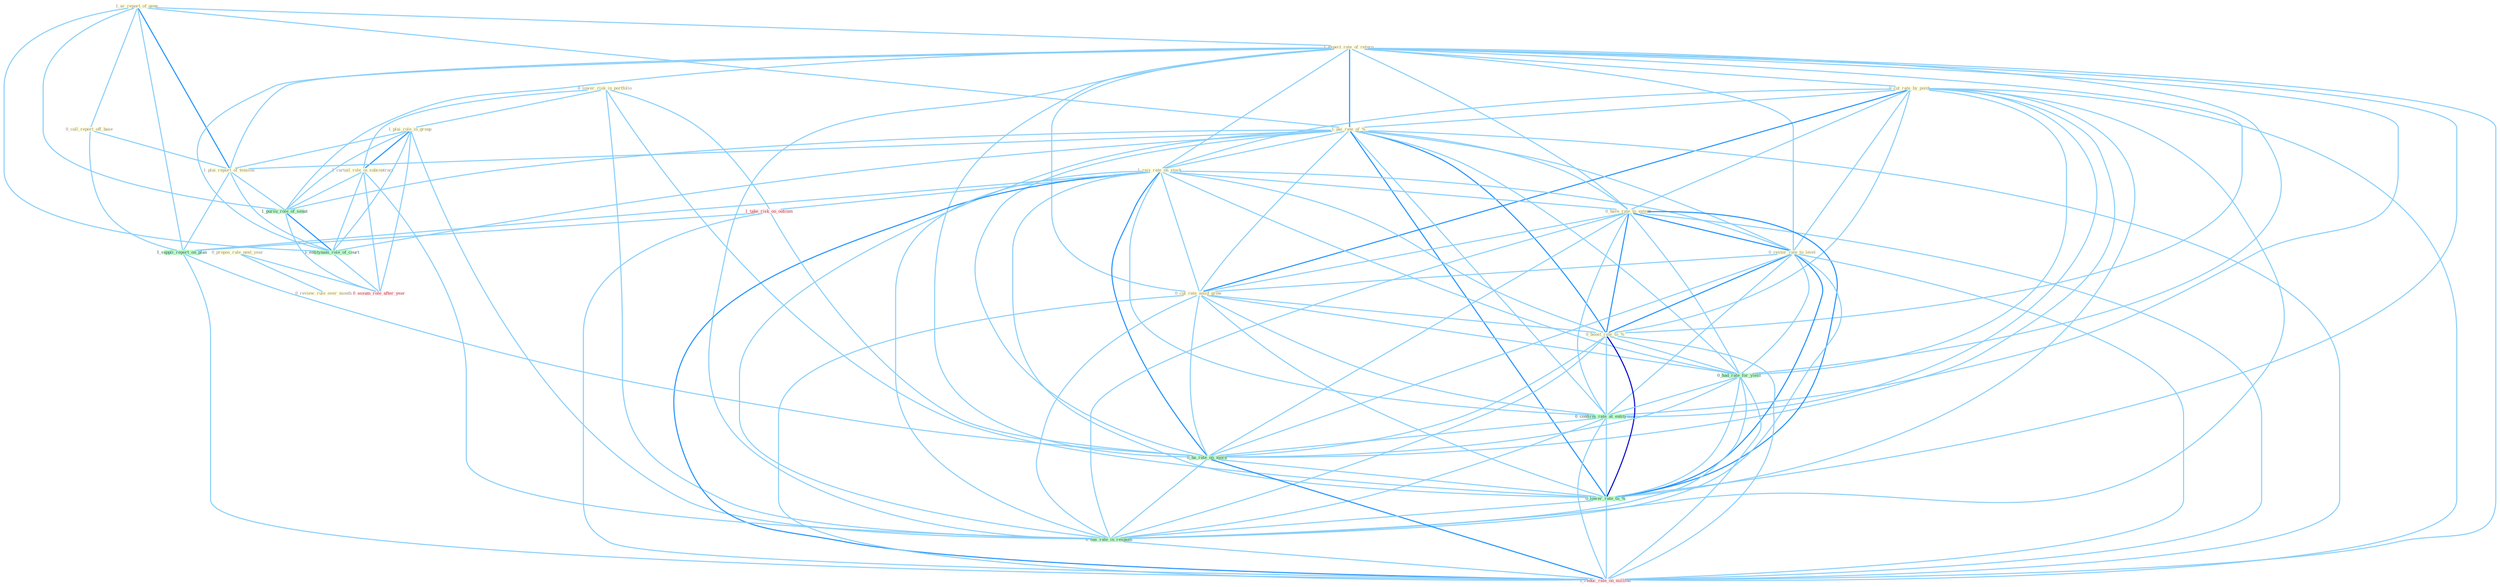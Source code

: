 Graph G{ 
    node
    [shape=polygon,style=filled,width=.5,height=.06,color="#BDFCC9",fixedsize=true,fontsize=4,
    fontcolor="#2f4f4f"];
    {node
    [color="#ffffe0", fontcolor="#8b7d6b"] "1_ar_report_of_gene " "0_call_report_off_base " "1_expect_rate_of_return " "0_cut_rate_by_point " "0_propos_rule_next_year " "0_lower_risk_in_portfolio " "1_plai_role_in_group " "1_pai_rate_of_% " "1_rais_rate_on_stock " "0_review_rule_over_month " "0_have_rate_to_extent " "0_restor_rate_to_level " "1_curtail_role_in_subcontract " "0_cut_rate_amid_grow " "0_boost_rate_to_% " "1_plai_report_of_tension "}
{node [color="#fff0f5", fontcolor="#b22222"] "1_take_risk_on_outcom " "1_reduc_rate_on_million " "0_assum_role_after_year "}
edge [color="#B0E2FF"];

	"1_ar_report_of_gene " -- "0_call_report_off_base " [w="1", color="#87cefa" ];
	"1_ar_report_of_gene " -- "1_expect_rate_of_return " [w="1", color="#87cefa" ];
	"1_ar_report_of_gene " -- "1_pai_rate_of_% " [w="1", color="#87cefa" ];
	"1_ar_report_of_gene " -- "1_plai_report_of_tension " [w="2", color="#1e90ff" , len=0.8];
	"1_ar_report_of_gene " -- "1_pursu_role_of_senat " [w="1", color="#87cefa" ];
	"1_ar_report_of_gene " -- "1_suppli_report_on_plan " [w="1", color="#87cefa" ];
	"1_ar_report_of_gene " -- "1_entitynam_role_of_court " [w="1", color="#87cefa" ];
	"0_call_report_off_base " -- "1_plai_report_of_tension " [w="1", color="#87cefa" ];
	"0_call_report_off_base " -- "1_suppli_report_on_plan " [w="1", color="#87cefa" ];
	"1_expect_rate_of_return " -- "0_cut_rate_by_point " [w="1", color="#87cefa" ];
	"1_expect_rate_of_return " -- "1_pai_rate_of_% " [w="2", color="#1e90ff" , len=0.8];
	"1_expect_rate_of_return " -- "1_rais_rate_on_stock " [w="1", color="#87cefa" ];
	"1_expect_rate_of_return " -- "0_have_rate_to_extent " [w="1", color="#87cefa" ];
	"1_expect_rate_of_return " -- "0_restor_rate_to_level " [w="1", color="#87cefa" ];
	"1_expect_rate_of_return " -- "0_cut_rate_amid_grow " [w="1", color="#87cefa" ];
	"1_expect_rate_of_return " -- "0_boost_rate_to_% " [w="1", color="#87cefa" ];
	"1_expect_rate_of_return " -- "1_plai_report_of_tension " [w="1", color="#87cefa" ];
	"1_expect_rate_of_return " -- "1_pursu_role_of_senat " [w="1", color="#87cefa" ];
	"1_expect_rate_of_return " -- "0_had_rate_for_yield " [w="1", color="#87cefa" ];
	"1_expect_rate_of_return " -- "0_confirm_rate_at_entitynam " [w="1", color="#87cefa" ];
	"1_expect_rate_of_return " -- "0_ha_rate_on_morn " [w="1", color="#87cefa" ];
	"1_expect_rate_of_return " -- "1_entitynam_role_of_court " [w="1", color="#87cefa" ];
	"1_expect_rate_of_return " -- "0_lower_rate_to_% " [w="1", color="#87cefa" ];
	"1_expect_rate_of_return " -- "0_eas_rate_in_respons " [w="1", color="#87cefa" ];
	"1_expect_rate_of_return " -- "1_reduc_rate_on_million " [w="1", color="#87cefa" ];
	"0_cut_rate_by_point " -- "1_pai_rate_of_% " [w="1", color="#87cefa" ];
	"0_cut_rate_by_point " -- "1_rais_rate_on_stock " [w="1", color="#87cefa" ];
	"0_cut_rate_by_point " -- "0_have_rate_to_extent " [w="1", color="#87cefa" ];
	"0_cut_rate_by_point " -- "0_restor_rate_to_level " [w="1", color="#87cefa" ];
	"0_cut_rate_by_point " -- "0_cut_rate_amid_grow " [w="2", color="#1e90ff" , len=0.8];
	"0_cut_rate_by_point " -- "0_boost_rate_to_% " [w="1", color="#87cefa" ];
	"0_cut_rate_by_point " -- "0_had_rate_for_yield " [w="1", color="#87cefa" ];
	"0_cut_rate_by_point " -- "0_confirm_rate_at_entitynam " [w="1", color="#87cefa" ];
	"0_cut_rate_by_point " -- "0_ha_rate_on_morn " [w="1", color="#87cefa" ];
	"0_cut_rate_by_point " -- "0_lower_rate_to_% " [w="1", color="#87cefa" ];
	"0_cut_rate_by_point " -- "0_eas_rate_in_respons " [w="1", color="#87cefa" ];
	"0_cut_rate_by_point " -- "1_reduc_rate_on_million " [w="1", color="#87cefa" ];
	"0_propos_rule_next_year " -- "0_review_rule_over_month " [w="1", color="#87cefa" ];
	"0_propos_rule_next_year " -- "0_assum_role_after_year " [w="1", color="#87cefa" ];
	"0_lower_risk_in_portfolio " -- "1_plai_role_in_group " [w="1", color="#87cefa" ];
	"0_lower_risk_in_portfolio " -- "1_curtail_role_in_subcontract " [w="1", color="#87cefa" ];
	"0_lower_risk_in_portfolio " -- "1_take_risk_on_outcom " [w="1", color="#87cefa" ];
	"0_lower_risk_in_portfolio " -- "0_lower_rate_to_% " [w="1", color="#87cefa" ];
	"0_lower_risk_in_portfolio " -- "0_eas_rate_in_respons " [w="1", color="#87cefa" ];
	"1_plai_role_in_group " -- "1_curtail_role_in_subcontract " [w="2", color="#1e90ff" , len=0.8];
	"1_plai_role_in_group " -- "1_plai_report_of_tension " [w="1", color="#87cefa" ];
	"1_plai_role_in_group " -- "1_pursu_role_of_senat " [w="1", color="#87cefa" ];
	"1_plai_role_in_group " -- "1_entitynam_role_of_court " [w="1", color="#87cefa" ];
	"1_plai_role_in_group " -- "0_eas_rate_in_respons " [w="1", color="#87cefa" ];
	"1_plai_role_in_group " -- "0_assum_role_after_year " [w="1", color="#87cefa" ];
	"1_pai_rate_of_% " -- "1_rais_rate_on_stock " [w="1", color="#87cefa" ];
	"1_pai_rate_of_% " -- "0_have_rate_to_extent " [w="1", color="#87cefa" ];
	"1_pai_rate_of_% " -- "0_restor_rate_to_level " [w="1", color="#87cefa" ];
	"1_pai_rate_of_% " -- "0_cut_rate_amid_grow " [w="1", color="#87cefa" ];
	"1_pai_rate_of_% " -- "0_boost_rate_to_% " [w="2", color="#1e90ff" , len=0.8];
	"1_pai_rate_of_% " -- "1_plai_report_of_tension " [w="1", color="#87cefa" ];
	"1_pai_rate_of_% " -- "1_pursu_role_of_senat " [w="1", color="#87cefa" ];
	"1_pai_rate_of_% " -- "0_had_rate_for_yield " [w="1", color="#87cefa" ];
	"1_pai_rate_of_% " -- "0_confirm_rate_at_entitynam " [w="1", color="#87cefa" ];
	"1_pai_rate_of_% " -- "0_ha_rate_on_morn " [w="1", color="#87cefa" ];
	"1_pai_rate_of_% " -- "1_entitynam_role_of_court " [w="1", color="#87cefa" ];
	"1_pai_rate_of_% " -- "0_lower_rate_to_% " [w="2", color="#1e90ff" , len=0.8];
	"1_pai_rate_of_% " -- "0_eas_rate_in_respons " [w="1", color="#87cefa" ];
	"1_pai_rate_of_% " -- "1_reduc_rate_on_million " [w="1", color="#87cefa" ];
	"1_rais_rate_on_stock " -- "0_have_rate_to_extent " [w="1", color="#87cefa" ];
	"1_rais_rate_on_stock " -- "0_restor_rate_to_level " [w="1", color="#87cefa" ];
	"1_rais_rate_on_stock " -- "0_cut_rate_amid_grow " [w="1", color="#87cefa" ];
	"1_rais_rate_on_stock " -- "0_boost_rate_to_% " [w="1", color="#87cefa" ];
	"1_rais_rate_on_stock " -- "1_take_risk_on_outcom " [w="1", color="#87cefa" ];
	"1_rais_rate_on_stock " -- "1_suppli_report_on_plan " [w="1", color="#87cefa" ];
	"1_rais_rate_on_stock " -- "0_had_rate_for_yield " [w="1", color="#87cefa" ];
	"1_rais_rate_on_stock " -- "0_confirm_rate_at_entitynam " [w="1", color="#87cefa" ];
	"1_rais_rate_on_stock " -- "0_ha_rate_on_morn " [w="2", color="#1e90ff" , len=0.8];
	"1_rais_rate_on_stock " -- "0_lower_rate_to_% " [w="1", color="#87cefa" ];
	"1_rais_rate_on_stock " -- "0_eas_rate_in_respons " [w="1", color="#87cefa" ];
	"1_rais_rate_on_stock " -- "1_reduc_rate_on_million " [w="2", color="#1e90ff" , len=0.8];
	"0_have_rate_to_extent " -- "0_restor_rate_to_level " [w="2", color="#1e90ff" , len=0.8];
	"0_have_rate_to_extent " -- "0_cut_rate_amid_grow " [w="1", color="#87cefa" ];
	"0_have_rate_to_extent " -- "0_boost_rate_to_% " [w="2", color="#1e90ff" , len=0.8];
	"0_have_rate_to_extent " -- "0_had_rate_for_yield " [w="1", color="#87cefa" ];
	"0_have_rate_to_extent " -- "0_confirm_rate_at_entitynam " [w="1", color="#87cefa" ];
	"0_have_rate_to_extent " -- "0_ha_rate_on_morn " [w="1", color="#87cefa" ];
	"0_have_rate_to_extent " -- "0_lower_rate_to_% " [w="2", color="#1e90ff" , len=0.8];
	"0_have_rate_to_extent " -- "0_eas_rate_in_respons " [w="1", color="#87cefa" ];
	"0_have_rate_to_extent " -- "1_reduc_rate_on_million " [w="1", color="#87cefa" ];
	"0_restor_rate_to_level " -- "0_cut_rate_amid_grow " [w="1", color="#87cefa" ];
	"0_restor_rate_to_level " -- "0_boost_rate_to_% " [w="2", color="#1e90ff" , len=0.8];
	"0_restor_rate_to_level " -- "0_had_rate_for_yield " [w="1", color="#87cefa" ];
	"0_restor_rate_to_level " -- "0_confirm_rate_at_entitynam " [w="1", color="#87cefa" ];
	"0_restor_rate_to_level " -- "0_ha_rate_on_morn " [w="1", color="#87cefa" ];
	"0_restor_rate_to_level " -- "0_lower_rate_to_% " [w="2", color="#1e90ff" , len=0.8];
	"0_restor_rate_to_level " -- "0_eas_rate_in_respons " [w="1", color="#87cefa" ];
	"0_restor_rate_to_level " -- "1_reduc_rate_on_million " [w="1", color="#87cefa" ];
	"1_curtail_role_in_subcontract " -- "1_pursu_role_of_senat " [w="1", color="#87cefa" ];
	"1_curtail_role_in_subcontract " -- "1_entitynam_role_of_court " [w="1", color="#87cefa" ];
	"1_curtail_role_in_subcontract " -- "0_eas_rate_in_respons " [w="1", color="#87cefa" ];
	"1_curtail_role_in_subcontract " -- "0_assum_role_after_year " [w="1", color="#87cefa" ];
	"0_cut_rate_amid_grow " -- "0_boost_rate_to_% " [w="1", color="#87cefa" ];
	"0_cut_rate_amid_grow " -- "0_had_rate_for_yield " [w="1", color="#87cefa" ];
	"0_cut_rate_amid_grow " -- "0_confirm_rate_at_entitynam " [w="1", color="#87cefa" ];
	"0_cut_rate_amid_grow " -- "0_ha_rate_on_morn " [w="1", color="#87cefa" ];
	"0_cut_rate_amid_grow " -- "0_lower_rate_to_% " [w="1", color="#87cefa" ];
	"0_cut_rate_amid_grow " -- "0_eas_rate_in_respons " [w="1", color="#87cefa" ];
	"0_cut_rate_amid_grow " -- "1_reduc_rate_on_million " [w="1", color="#87cefa" ];
	"0_boost_rate_to_% " -- "0_had_rate_for_yield " [w="1", color="#87cefa" ];
	"0_boost_rate_to_% " -- "0_confirm_rate_at_entitynam " [w="1", color="#87cefa" ];
	"0_boost_rate_to_% " -- "0_ha_rate_on_morn " [w="1", color="#87cefa" ];
	"0_boost_rate_to_% " -- "0_lower_rate_to_% " [w="3", color="#0000cd" , len=0.6];
	"0_boost_rate_to_% " -- "0_eas_rate_in_respons " [w="1", color="#87cefa" ];
	"0_boost_rate_to_% " -- "1_reduc_rate_on_million " [w="1", color="#87cefa" ];
	"1_plai_report_of_tension " -- "1_pursu_role_of_senat " [w="1", color="#87cefa" ];
	"1_plai_report_of_tension " -- "1_suppli_report_on_plan " [w="1", color="#87cefa" ];
	"1_plai_report_of_tension " -- "1_entitynam_role_of_court " [w="1", color="#87cefa" ];
	"1_pursu_role_of_senat " -- "1_entitynam_role_of_court " [w="2", color="#1e90ff" , len=0.8];
	"1_pursu_role_of_senat " -- "0_assum_role_after_year " [w="1", color="#87cefa" ];
	"1_take_risk_on_outcom " -- "1_suppli_report_on_plan " [w="1", color="#87cefa" ];
	"1_take_risk_on_outcom " -- "0_ha_rate_on_morn " [w="1", color="#87cefa" ];
	"1_take_risk_on_outcom " -- "1_reduc_rate_on_million " [w="1", color="#87cefa" ];
	"1_suppli_report_on_plan " -- "0_ha_rate_on_morn " [w="1", color="#87cefa" ];
	"1_suppli_report_on_plan " -- "1_reduc_rate_on_million " [w="1", color="#87cefa" ];
	"0_had_rate_for_yield " -- "0_confirm_rate_at_entitynam " [w="1", color="#87cefa" ];
	"0_had_rate_for_yield " -- "0_ha_rate_on_morn " [w="1", color="#87cefa" ];
	"0_had_rate_for_yield " -- "0_lower_rate_to_% " [w="1", color="#87cefa" ];
	"0_had_rate_for_yield " -- "0_eas_rate_in_respons " [w="1", color="#87cefa" ];
	"0_had_rate_for_yield " -- "1_reduc_rate_on_million " [w="1", color="#87cefa" ];
	"0_confirm_rate_at_entitynam " -- "0_ha_rate_on_morn " [w="1", color="#87cefa" ];
	"0_confirm_rate_at_entitynam " -- "0_lower_rate_to_% " [w="1", color="#87cefa" ];
	"0_confirm_rate_at_entitynam " -- "0_eas_rate_in_respons " [w="1", color="#87cefa" ];
	"0_confirm_rate_at_entitynam " -- "1_reduc_rate_on_million " [w="1", color="#87cefa" ];
	"0_ha_rate_on_morn " -- "0_lower_rate_to_% " [w="1", color="#87cefa" ];
	"0_ha_rate_on_morn " -- "0_eas_rate_in_respons " [w="1", color="#87cefa" ];
	"0_ha_rate_on_morn " -- "1_reduc_rate_on_million " [w="2", color="#1e90ff" , len=0.8];
	"1_entitynam_role_of_court " -- "0_assum_role_after_year " [w="1", color="#87cefa" ];
	"0_lower_rate_to_% " -- "0_eas_rate_in_respons " [w="1", color="#87cefa" ];
	"0_lower_rate_to_% " -- "1_reduc_rate_on_million " [w="1", color="#87cefa" ];
	"0_eas_rate_in_respons " -- "1_reduc_rate_on_million " [w="1", color="#87cefa" ];
}